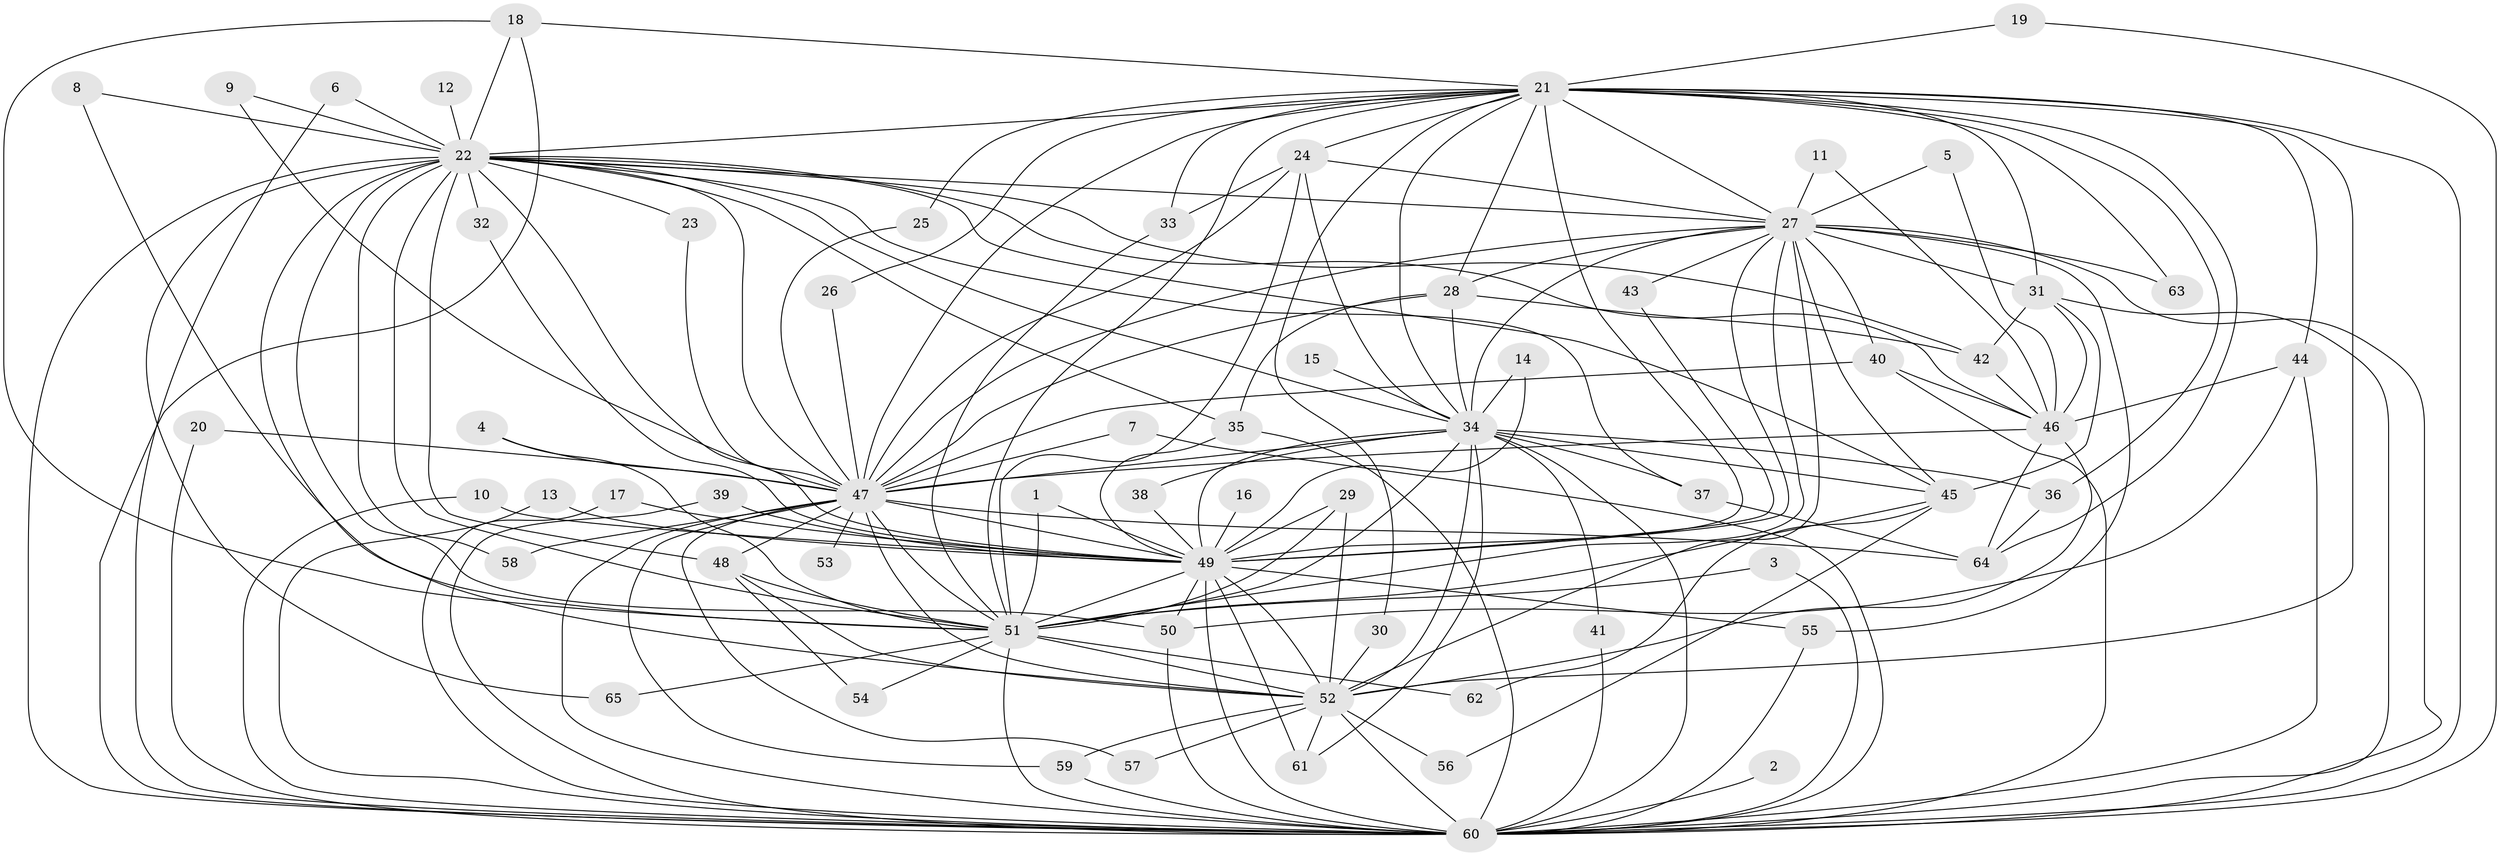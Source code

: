 // original degree distribution, {25: 0.015503875968992248, 22: 0.015503875968992248, 24: 0.007751937984496124, 26: 0.015503875968992248, 23: 0.007751937984496124, 27: 0.007751937984496124, 18: 0.007751937984496124, 3: 0.20155038759689922, 4: 0.05426356589147287, 2: 0.5813953488372093, 13: 0.007751937984496124, 5: 0.05426356589147287, 8: 0.007751937984496124, 6: 0.007751937984496124, 10: 0.007751937984496124}
// Generated by graph-tools (version 1.1) at 2025/49/03/09/25 03:49:32]
// undirected, 65 vertices, 175 edges
graph export_dot {
graph [start="1"]
  node [color=gray90,style=filled];
  1;
  2;
  3;
  4;
  5;
  6;
  7;
  8;
  9;
  10;
  11;
  12;
  13;
  14;
  15;
  16;
  17;
  18;
  19;
  20;
  21;
  22;
  23;
  24;
  25;
  26;
  27;
  28;
  29;
  30;
  31;
  32;
  33;
  34;
  35;
  36;
  37;
  38;
  39;
  40;
  41;
  42;
  43;
  44;
  45;
  46;
  47;
  48;
  49;
  50;
  51;
  52;
  53;
  54;
  55;
  56;
  57;
  58;
  59;
  60;
  61;
  62;
  63;
  64;
  65;
  1 -- 49 [weight=1.0];
  1 -- 51 [weight=1.0];
  2 -- 60 [weight=2.0];
  3 -- 51 [weight=1.0];
  3 -- 60 [weight=1.0];
  4 -- 47 [weight=1.0];
  4 -- 51 [weight=1.0];
  5 -- 27 [weight=1.0];
  5 -- 46 [weight=1.0];
  6 -- 22 [weight=1.0];
  6 -- 60 [weight=1.0];
  7 -- 47 [weight=1.0];
  7 -- 60 [weight=1.0];
  8 -- 22 [weight=1.0];
  8 -- 51 [weight=1.0];
  9 -- 22 [weight=1.0];
  9 -- 47 [weight=1.0];
  10 -- 49 [weight=1.0];
  10 -- 60 [weight=1.0];
  11 -- 27 [weight=1.0];
  11 -- 46 [weight=1.0];
  12 -- 22 [weight=1.0];
  13 -- 49 [weight=1.0];
  13 -- 60 [weight=1.0];
  14 -- 34 [weight=1.0];
  14 -- 49 [weight=1.0];
  15 -- 34 [weight=1.0];
  16 -- 49 [weight=1.0];
  17 -- 49 [weight=1.0];
  17 -- 60 [weight=1.0];
  18 -- 21 [weight=1.0];
  18 -- 22 [weight=1.0];
  18 -- 51 [weight=1.0];
  18 -- 60 [weight=1.0];
  19 -- 21 [weight=1.0];
  19 -- 60 [weight=1.0];
  20 -- 47 [weight=1.0];
  20 -- 60 [weight=1.0];
  21 -- 22 [weight=2.0];
  21 -- 24 [weight=1.0];
  21 -- 25 [weight=1.0];
  21 -- 26 [weight=1.0];
  21 -- 27 [weight=1.0];
  21 -- 28 [weight=1.0];
  21 -- 30 [weight=1.0];
  21 -- 31 [weight=1.0];
  21 -- 33 [weight=1.0];
  21 -- 34 [weight=1.0];
  21 -- 36 [weight=1.0];
  21 -- 44 [weight=2.0];
  21 -- 47 [weight=1.0];
  21 -- 49 [weight=1.0];
  21 -- 51 [weight=2.0];
  21 -- 52 [weight=1.0];
  21 -- 60 [weight=3.0];
  21 -- 63 [weight=2.0];
  21 -- 64 [weight=1.0];
  22 -- 23 [weight=1.0];
  22 -- 27 [weight=1.0];
  22 -- 32 [weight=1.0];
  22 -- 34 [weight=1.0];
  22 -- 35 [weight=1.0];
  22 -- 37 [weight=1.0];
  22 -- 42 [weight=1.0];
  22 -- 45 [weight=1.0];
  22 -- 46 [weight=1.0];
  22 -- 47 [weight=1.0];
  22 -- 48 [weight=1.0];
  22 -- 49 [weight=1.0];
  22 -- 50 [weight=1.0];
  22 -- 51 [weight=1.0];
  22 -- 52 [weight=1.0];
  22 -- 58 [weight=1.0];
  22 -- 60 [weight=3.0];
  22 -- 65 [weight=2.0];
  23 -- 47 [weight=1.0];
  24 -- 27 [weight=1.0];
  24 -- 33 [weight=1.0];
  24 -- 34 [weight=1.0];
  24 -- 47 [weight=1.0];
  24 -- 51 [weight=1.0];
  25 -- 47 [weight=1.0];
  26 -- 47 [weight=1.0];
  27 -- 28 [weight=1.0];
  27 -- 31 [weight=1.0];
  27 -- 34 [weight=1.0];
  27 -- 40 [weight=1.0];
  27 -- 43 [weight=1.0];
  27 -- 45 [weight=1.0];
  27 -- 47 [weight=2.0];
  27 -- 49 [weight=1.0];
  27 -- 51 [weight=1.0];
  27 -- 52 [weight=3.0];
  27 -- 55 [weight=1.0];
  27 -- 60 [weight=2.0];
  27 -- 63 [weight=1.0];
  28 -- 34 [weight=1.0];
  28 -- 35 [weight=1.0];
  28 -- 42 [weight=1.0];
  28 -- 47 [weight=2.0];
  29 -- 49 [weight=1.0];
  29 -- 51 [weight=1.0];
  29 -- 52 [weight=1.0];
  30 -- 52 [weight=1.0];
  31 -- 42 [weight=1.0];
  31 -- 45 [weight=1.0];
  31 -- 46 [weight=1.0];
  31 -- 60 [weight=1.0];
  32 -- 49 [weight=1.0];
  33 -- 51 [weight=1.0];
  34 -- 36 [weight=1.0];
  34 -- 37 [weight=2.0];
  34 -- 38 [weight=1.0];
  34 -- 41 [weight=1.0];
  34 -- 45 [weight=1.0];
  34 -- 47 [weight=1.0];
  34 -- 49 [weight=1.0];
  34 -- 51 [weight=2.0];
  34 -- 52 [weight=1.0];
  34 -- 60 [weight=3.0];
  34 -- 61 [weight=1.0];
  35 -- 49 [weight=1.0];
  35 -- 60 [weight=1.0];
  36 -- 64 [weight=1.0];
  37 -- 64 [weight=1.0];
  38 -- 49 [weight=1.0];
  39 -- 49 [weight=1.0];
  39 -- 60 [weight=1.0];
  40 -- 46 [weight=1.0];
  40 -- 47 [weight=1.0];
  40 -- 60 [weight=1.0];
  41 -- 60 [weight=1.0];
  42 -- 46 [weight=1.0];
  43 -- 49 [weight=1.0];
  44 -- 46 [weight=1.0];
  44 -- 50 [weight=1.0];
  44 -- 60 [weight=2.0];
  45 -- 51 [weight=1.0];
  45 -- 56 [weight=1.0];
  45 -- 62 [weight=1.0];
  46 -- 47 [weight=2.0];
  46 -- 52 [weight=1.0];
  46 -- 64 [weight=1.0];
  47 -- 48 [weight=2.0];
  47 -- 49 [weight=1.0];
  47 -- 51 [weight=2.0];
  47 -- 52 [weight=1.0];
  47 -- 53 [weight=2.0];
  47 -- 57 [weight=1.0];
  47 -- 58 [weight=1.0];
  47 -- 59 [weight=1.0];
  47 -- 60 [weight=2.0];
  47 -- 64 [weight=1.0];
  48 -- 51 [weight=1.0];
  48 -- 52 [weight=1.0];
  48 -- 54 [weight=1.0];
  49 -- 50 [weight=1.0];
  49 -- 51 [weight=1.0];
  49 -- 52 [weight=2.0];
  49 -- 55 [weight=1.0];
  49 -- 60 [weight=2.0];
  49 -- 61 [weight=2.0];
  50 -- 60 [weight=1.0];
  51 -- 52 [weight=2.0];
  51 -- 54 [weight=1.0];
  51 -- 60 [weight=2.0];
  51 -- 62 [weight=1.0];
  51 -- 65 [weight=1.0];
  52 -- 56 [weight=1.0];
  52 -- 57 [weight=1.0];
  52 -- 59 [weight=1.0];
  52 -- 60 [weight=2.0];
  52 -- 61 [weight=1.0];
  55 -- 60 [weight=1.0];
  59 -- 60 [weight=1.0];
}
